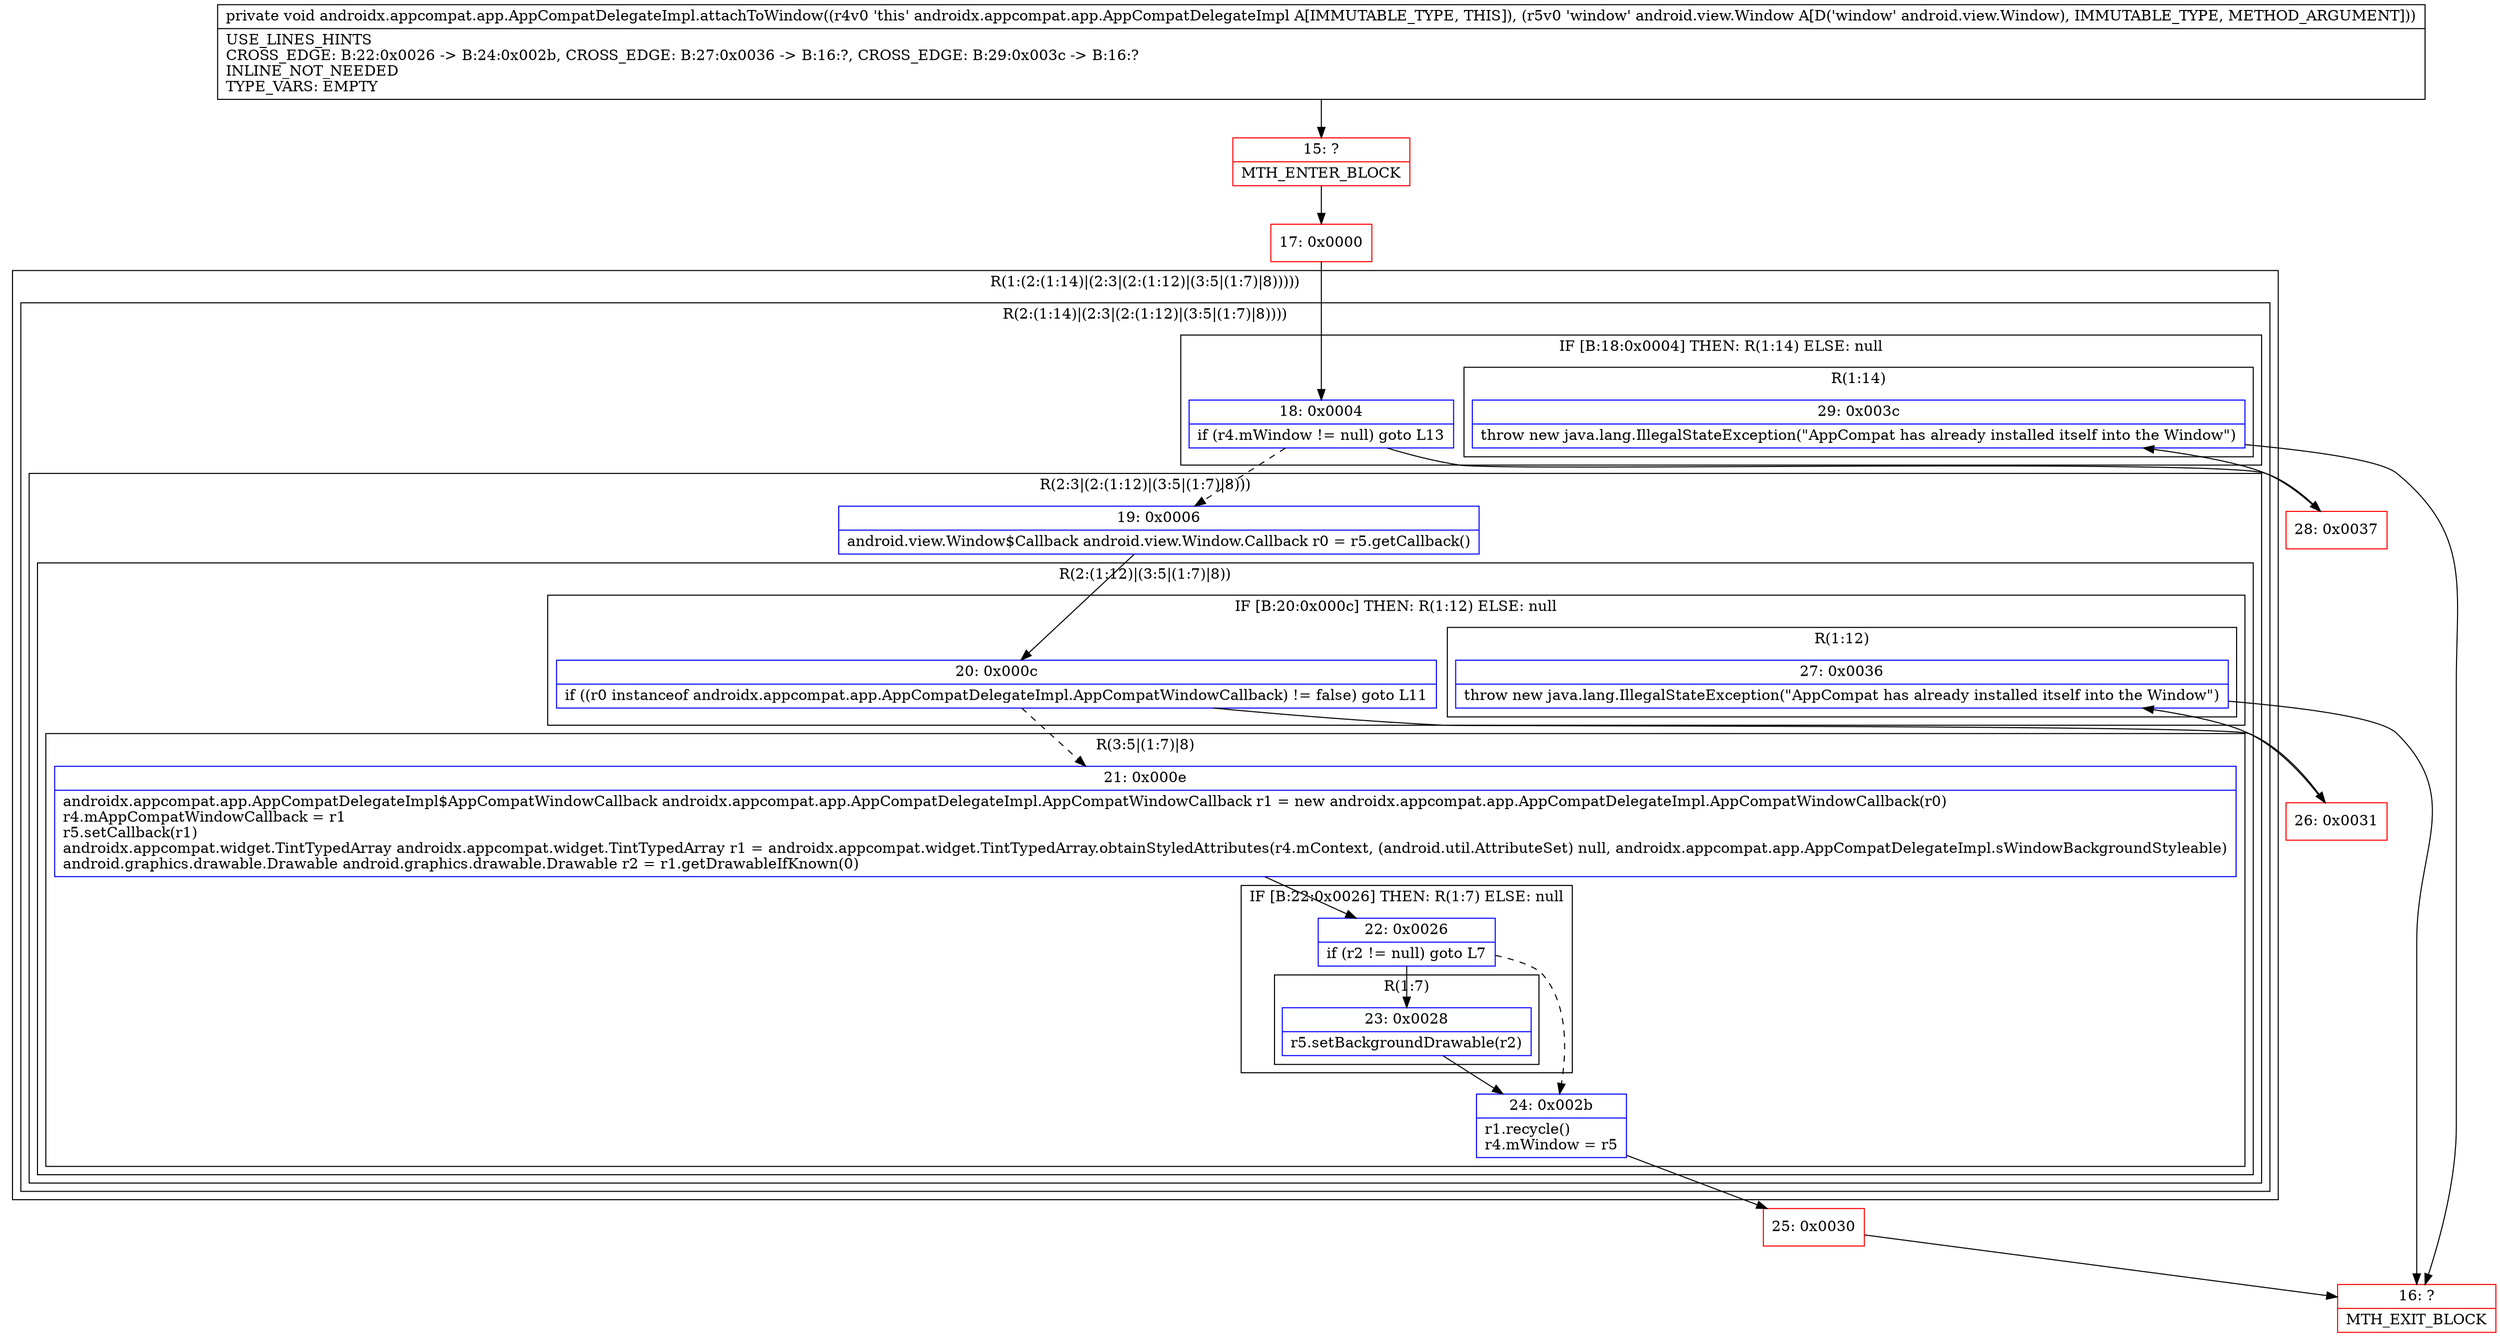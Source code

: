 digraph "CFG forandroidx.appcompat.app.AppCompatDelegateImpl.attachToWindow(Landroid\/view\/Window;)V" {
subgraph cluster_Region_908886979 {
label = "R(1:(2:(1:14)|(2:3|(2:(1:12)|(3:5|(1:7)|8)))))";
node [shape=record,color=blue];
subgraph cluster_Region_2107724780 {
label = "R(2:(1:14)|(2:3|(2:(1:12)|(3:5|(1:7)|8))))";
node [shape=record,color=blue];
subgraph cluster_IfRegion_840755897 {
label = "IF [B:18:0x0004] THEN: R(1:14) ELSE: null";
node [shape=record,color=blue];
Node_18 [shape=record,label="{18\:\ 0x0004|if (r4.mWindow != null) goto L13\l}"];
subgraph cluster_Region_1240566875 {
label = "R(1:14)";
node [shape=record,color=blue];
Node_29 [shape=record,label="{29\:\ 0x003c|throw new java.lang.IllegalStateException(\"AppCompat has already installed itself into the Window\")\l}"];
}
}
subgraph cluster_Region_353076304 {
label = "R(2:3|(2:(1:12)|(3:5|(1:7)|8)))";
node [shape=record,color=blue];
Node_19 [shape=record,label="{19\:\ 0x0006|android.view.Window$Callback android.view.Window.Callback r0 = r5.getCallback()\l}"];
subgraph cluster_Region_462498877 {
label = "R(2:(1:12)|(3:5|(1:7)|8))";
node [shape=record,color=blue];
subgraph cluster_IfRegion_1410703776 {
label = "IF [B:20:0x000c] THEN: R(1:12) ELSE: null";
node [shape=record,color=blue];
Node_20 [shape=record,label="{20\:\ 0x000c|if ((r0 instanceof androidx.appcompat.app.AppCompatDelegateImpl.AppCompatWindowCallback) != false) goto L11\l}"];
subgraph cluster_Region_1826103952 {
label = "R(1:12)";
node [shape=record,color=blue];
Node_27 [shape=record,label="{27\:\ 0x0036|throw new java.lang.IllegalStateException(\"AppCompat has already installed itself into the Window\")\l}"];
}
}
subgraph cluster_Region_1476866068 {
label = "R(3:5|(1:7)|8)";
node [shape=record,color=blue];
Node_21 [shape=record,label="{21\:\ 0x000e|androidx.appcompat.app.AppCompatDelegateImpl$AppCompatWindowCallback androidx.appcompat.app.AppCompatDelegateImpl.AppCompatWindowCallback r1 = new androidx.appcompat.app.AppCompatDelegateImpl.AppCompatWindowCallback(r0)\lr4.mAppCompatWindowCallback = r1\lr5.setCallback(r1)\landroidx.appcompat.widget.TintTypedArray androidx.appcompat.widget.TintTypedArray r1 = androidx.appcompat.widget.TintTypedArray.obtainStyledAttributes(r4.mContext, (android.util.AttributeSet) null, androidx.appcompat.app.AppCompatDelegateImpl.sWindowBackgroundStyleable)\landroid.graphics.drawable.Drawable android.graphics.drawable.Drawable r2 = r1.getDrawableIfKnown(0)\l}"];
subgraph cluster_IfRegion_1591541405 {
label = "IF [B:22:0x0026] THEN: R(1:7) ELSE: null";
node [shape=record,color=blue];
Node_22 [shape=record,label="{22\:\ 0x0026|if (r2 != null) goto L7\l}"];
subgraph cluster_Region_398247954 {
label = "R(1:7)";
node [shape=record,color=blue];
Node_23 [shape=record,label="{23\:\ 0x0028|r5.setBackgroundDrawable(r2)\l}"];
}
}
Node_24 [shape=record,label="{24\:\ 0x002b|r1.recycle()\lr4.mWindow = r5\l}"];
}
}
}
}
}
Node_15 [shape=record,color=red,label="{15\:\ ?|MTH_ENTER_BLOCK\l}"];
Node_17 [shape=record,color=red,label="{17\:\ 0x0000}"];
Node_25 [shape=record,color=red,label="{25\:\ 0x0030}"];
Node_16 [shape=record,color=red,label="{16\:\ ?|MTH_EXIT_BLOCK\l}"];
Node_26 [shape=record,color=red,label="{26\:\ 0x0031}"];
Node_28 [shape=record,color=red,label="{28\:\ 0x0037}"];
MethodNode[shape=record,label="{private void androidx.appcompat.app.AppCompatDelegateImpl.attachToWindow((r4v0 'this' androidx.appcompat.app.AppCompatDelegateImpl A[IMMUTABLE_TYPE, THIS]), (r5v0 'window' android.view.Window A[D('window' android.view.Window), IMMUTABLE_TYPE, METHOD_ARGUMENT]))  | USE_LINES_HINTS\lCROSS_EDGE: B:22:0x0026 \-\> B:24:0x002b, CROSS_EDGE: B:27:0x0036 \-\> B:16:?, CROSS_EDGE: B:29:0x003c \-\> B:16:?\lINLINE_NOT_NEEDED\lTYPE_VARS: EMPTY\l}"];
MethodNode -> Node_15;Node_18 -> Node_19[style=dashed];
Node_18 -> Node_28;
Node_29 -> Node_16;
Node_19 -> Node_20;
Node_20 -> Node_21[style=dashed];
Node_20 -> Node_26;
Node_27 -> Node_16;
Node_21 -> Node_22;
Node_22 -> Node_23;
Node_22 -> Node_24[style=dashed];
Node_23 -> Node_24;
Node_24 -> Node_25;
Node_15 -> Node_17;
Node_17 -> Node_18;
Node_25 -> Node_16;
Node_26 -> Node_27;
Node_28 -> Node_29;
}

